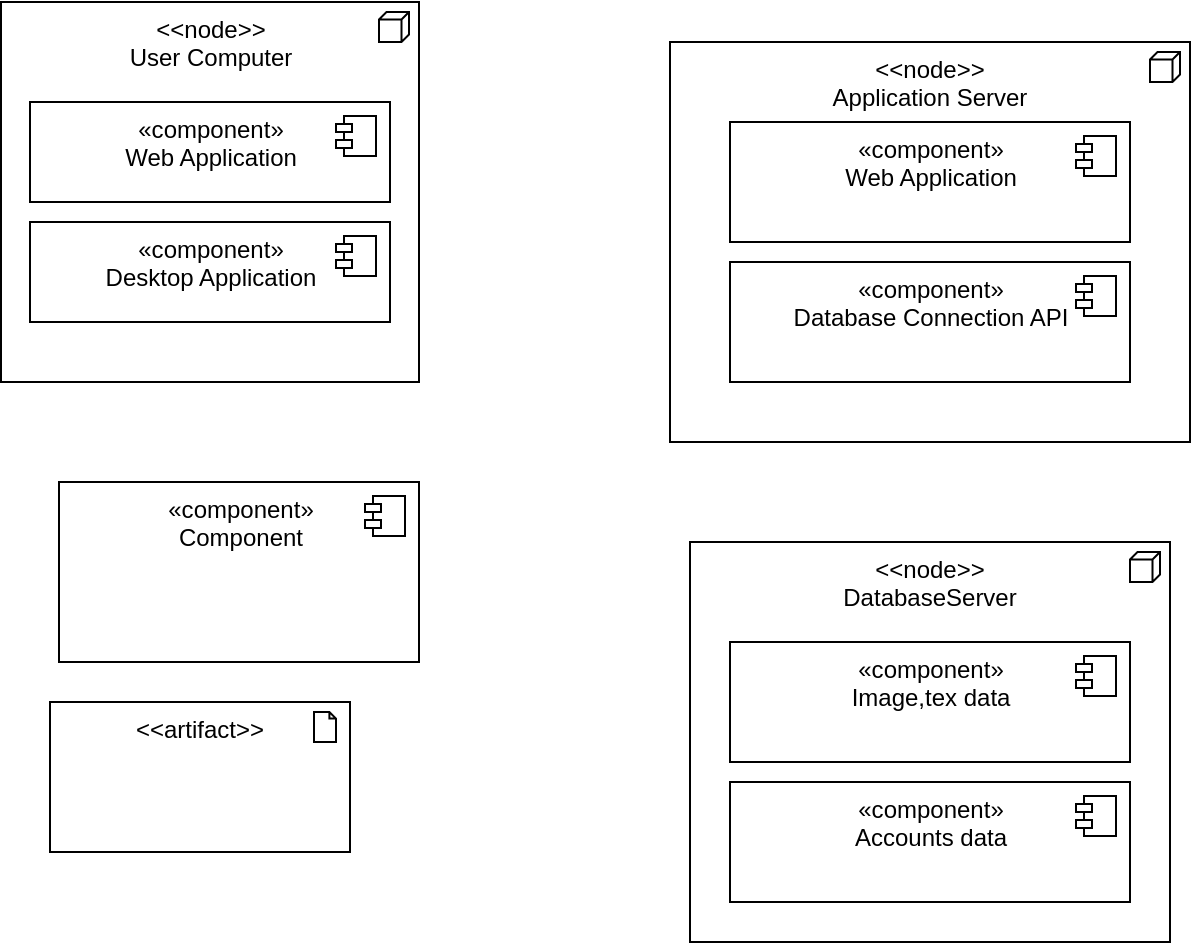 <mxfile>
    <diagram id="DrkyC3V2zFr1rEeItjGi" name="Page-1">
        <mxGraphModel dx="776" dy="527" grid="1" gridSize="10" guides="1" tooltips="1" connect="1" arrows="1" fold="1" page="1" pageScale="1" pageWidth="850" pageHeight="1100" math="0" shadow="0">
            <root>
                <mxCell id="0"/>
                <mxCell id="1" parent="0"/>
                <mxCell id="7" value="&amp;lt;&amp;lt;artifact&amp;gt;&amp;gt;&lt;br&gt;" style="html=1;outlineConnect=0;whiteSpace=wrap;shape=mxgraph.archimate3.application;appType=artifact;archiType=square;verticalAlign=top;" parent="1" vertex="1">
                    <mxGeometry x="160" y="370" width="150" height="75" as="geometry"/>
                </mxCell>
                <mxCell id="10" value="&amp;lt;&amp;lt;node&amp;gt;&amp;gt;&lt;br&gt;User Computer" style="html=1;outlineConnect=0;whiteSpace=wrap;shape=mxgraph.archimate.application;appType=node;align=center;verticalAlign=top;" parent="1" vertex="1">
                    <mxGeometry x="135.5" y="20" width="209" height="190" as="geometry"/>
                </mxCell>
                <mxCell id="17" value="&amp;lt;&amp;lt;node&amp;gt;&amp;gt;&lt;br&gt;Application Server" style="html=1;outlineConnect=0;whiteSpace=wrap;shape=mxgraph.archimate.application;appType=node;align=center;verticalAlign=top;" parent="1" vertex="1">
                    <mxGeometry x="470" y="40" width="260" height="200" as="geometry"/>
                </mxCell>
                <mxCell id="18" value="«c&lt;span style=&quot;border-color: var(--border-color);&quot;&gt;omponent&lt;/span&gt;»&lt;br&gt;Component" style="html=1;dropTarget=0;verticalAlign=top;" parent="1" vertex="1">
                    <mxGeometry x="164.5" y="260" width="180" height="90" as="geometry"/>
                </mxCell>
                <mxCell id="19" value="" style="shape=module;jettyWidth=8;jettyHeight=4;" parent="18" vertex="1">
                    <mxGeometry x="1" width="20" height="20" relative="1" as="geometry">
                        <mxPoint x="-27" y="7" as="offset"/>
                    </mxGeometry>
                </mxCell>
                <mxCell id="20" value="&amp;lt;&amp;lt;node&amp;gt;&amp;gt;&lt;br&gt;DatabaseServer" style="html=1;outlineConnect=0;whiteSpace=wrap;shape=mxgraph.archimate.application;appType=node;align=center;verticalAlign=top;" vertex="1" parent="1">
                    <mxGeometry x="480" y="290" width="240" height="200" as="geometry"/>
                </mxCell>
                <mxCell id="21" value="«c&lt;span style=&quot;border-color: var(--border-color);&quot;&gt;omponent&lt;/span&gt;»&lt;br&gt;Web Application" style="html=1;dropTarget=0;verticalAlign=top;" vertex="1" parent="1">
                    <mxGeometry x="500" y="80" width="200" height="60" as="geometry"/>
                </mxCell>
                <mxCell id="22" value="" style="shape=module;jettyWidth=8;jettyHeight=4;" vertex="1" parent="21">
                    <mxGeometry x="1" width="20" height="20" relative="1" as="geometry">
                        <mxPoint x="-27" y="7" as="offset"/>
                    </mxGeometry>
                </mxCell>
                <mxCell id="23" value="«c&lt;span style=&quot;border-color: var(--border-color);&quot;&gt;omponent&lt;/span&gt;»&lt;br&gt;Database Connection API" style="html=1;dropTarget=0;verticalAlign=top;" vertex="1" parent="1">
                    <mxGeometry x="500" y="150" width="200" height="60" as="geometry"/>
                </mxCell>
                <mxCell id="24" value="" style="shape=module;jettyWidth=8;jettyHeight=4;" vertex="1" parent="23">
                    <mxGeometry x="1" width="20" height="20" relative="1" as="geometry">
                        <mxPoint x="-27" y="7" as="offset"/>
                    </mxGeometry>
                </mxCell>
                <mxCell id="29" value="«c&lt;span style=&quot;border-color: var(--border-color);&quot;&gt;omponent&lt;/span&gt;»&lt;br&gt;Web Application" style="html=1;dropTarget=0;verticalAlign=top;" vertex="1" parent="1">
                    <mxGeometry x="150" y="70" width="180" height="50" as="geometry"/>
                </mxCell>
                <mxCell id="30" value="" style="shape=module;jettyWidth=8;jettyHeight=4;" vertex="1" parent="29">
                    <mxGeometry x="1" width="20" height="20" relative="1" as="geometry">
                        <mxPoint x="-27" y="7" as="offset"/>
                    </mxGeometry>
                </mxCell>
                <mxCell id="31" value="«c&lt;span style=&quot;border-color: var(--border-color);&quot;&gt;omponent&lt;/span&gt;»&lt;br&gt;Desktop Application" style="html=1;dropTarget=0;verticalAlign=top;" vertex="1" parent="1">
                    <mxGeometry x="150" y="130" width="180" height="50" as="geometry"/>
                </mxCell>
                <mxCell id="32" value="" style="shape=module;jettyWidth=8;jettyHeight=4;" vertex="1" parent="31">
                    <mxGeometry x="1" width="20" height="20" relative="1" as="geometry">
                        <mxPoint x="-27" y="7" as="offset"/>
                    </mxGeometry>
                </mxCell>
                <mxCell id="33" value="«c&lt;span style=&quot;border-color: var(--border-color);&quot;&gt;omponent&lt;/span&gt;»&lt;br&gt;Image,tex data" style="html=1;dropTarget=0;verticalAlign=top;" vertex="1" parent="1">
                    <mxGeometry x="500" y="340" width="200" height="60" as="geometry"/>
                </mxCell>
                <mxCell id="34" value="" style="shape=module;jettyWidth=8;jettyHeight=4;" vertex="1" parent="33">
                    <mxGeometry x="1" width="20" height="20" relative="1" as="geometry">
                        <mxPoint x="-27" y="7" as="offset"/>
                    </mxGeometry>
                </mxCell>
                <mxCell id="35" value="«c&lt;span style=&quot;border-color: var(--border-color);&quot;&gt;omponent&lt;/span&gt;»&lt;br&gt;Accounts data" style="html=1;dropTarget=0;verticalAlign=top;" vertex="1" parent="1">
                    <mxGeometry x="500" y="410" width="200" height="60" as="geometry"/>
                </mxCell>
                <mxCell id="36" value="" style="shape=module;jettyWidth=8;jettyHeight=4;" vertex="1" parent="35">
                    <mxGeometry x="1" width="20" height="20" relative="1" as="geometry">
                        <mxPoint x="-27" y="7" as="offset"/>
                    </mxGeometry>
                </mxCell>
            </root>
        </mxGraphModel>
    </diagram>
</mxfile>